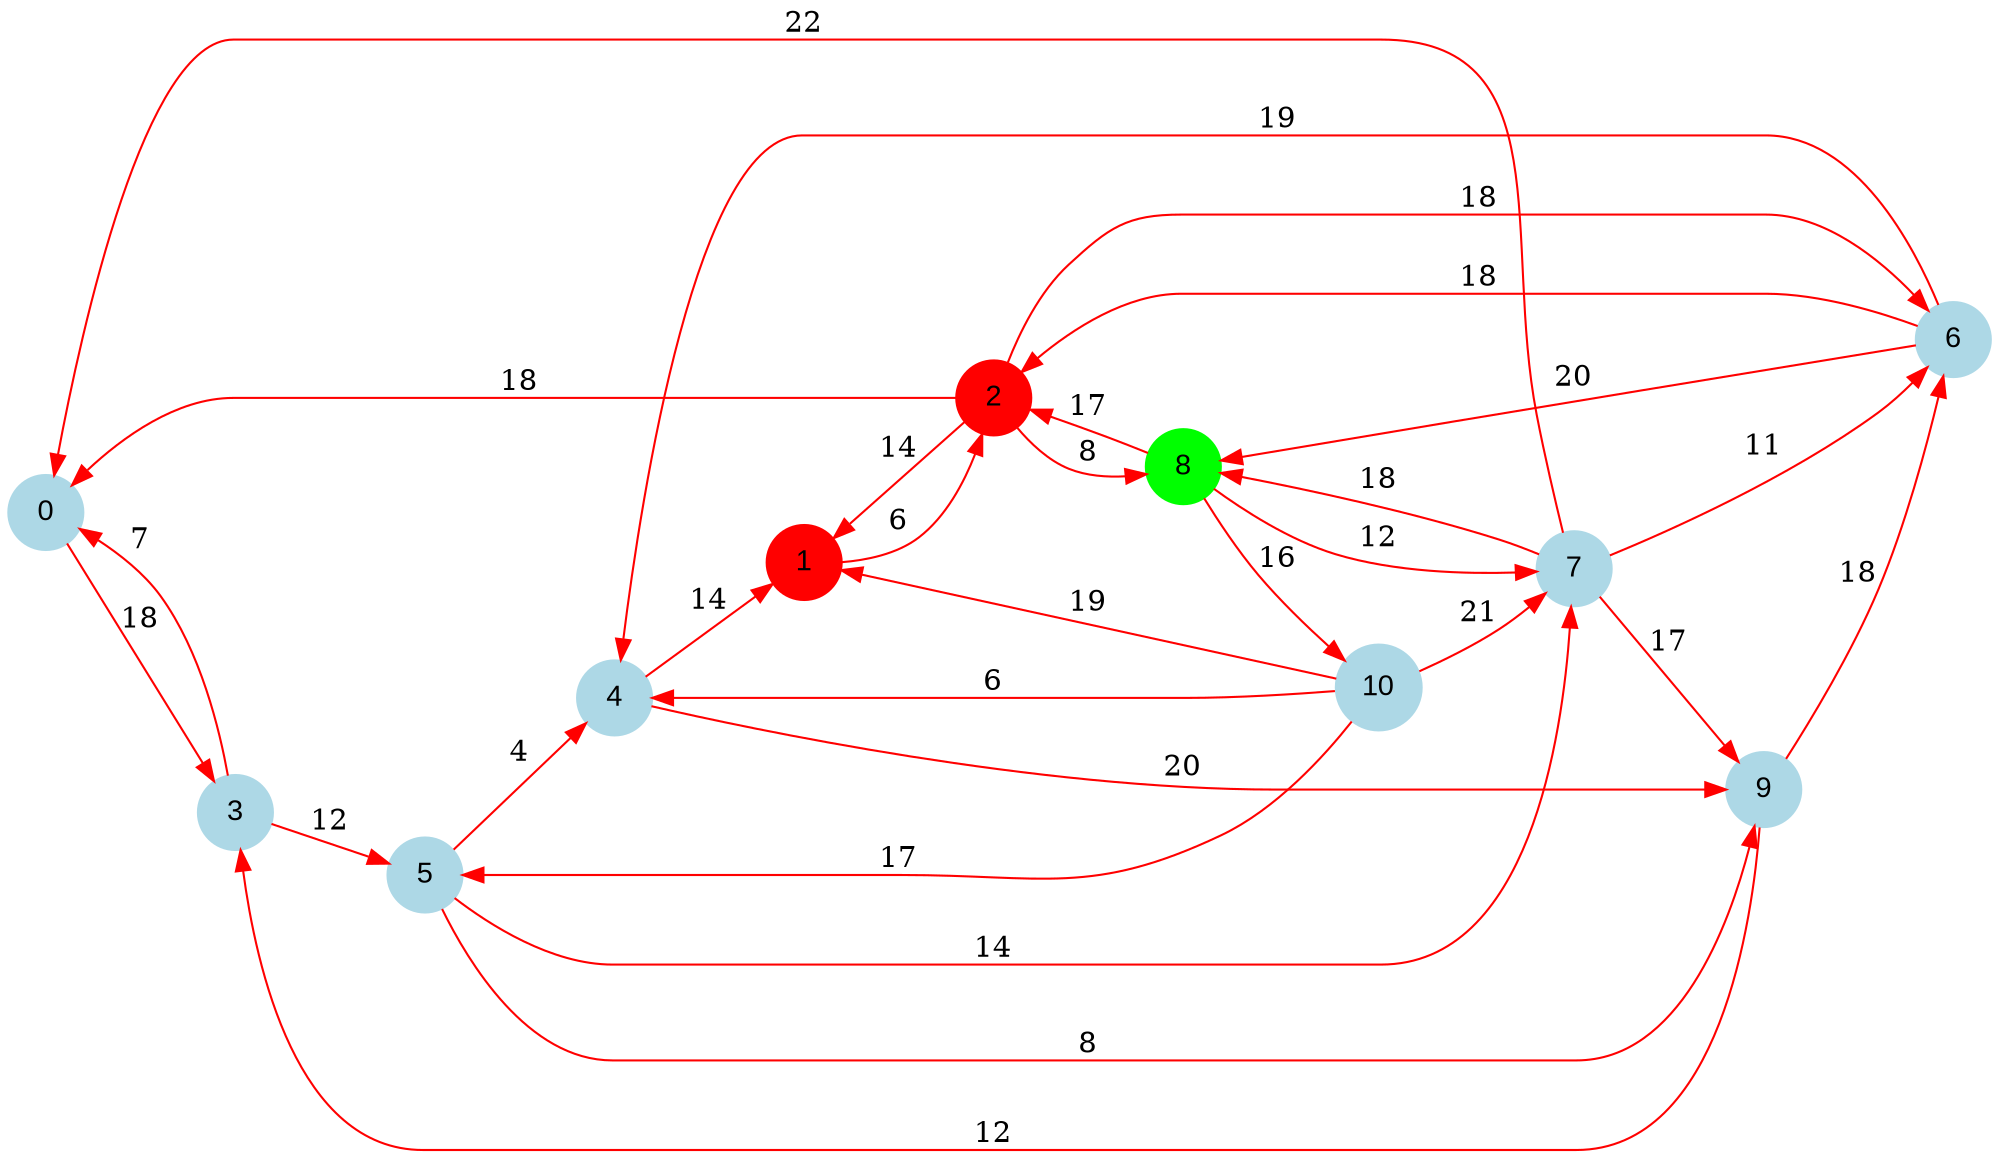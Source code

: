 digraph graphe {
rankdir = LR;
edge [color=red];
0 [fontname="Arial", shape = circle, color=lightblue, style=filled];
1 [fontname="Arial", shape = circle, color=red, style=filled];
2 [fontname="Arial", shape = circle, color=red, style=filled];
3 [fontname="Arial", shape = circle, color=lightblue, style=filled];
4 [fontname="Arial", shape = circle, color=lightblue, style=filled];
5 [fontname="Arial", shape = circle, color=lightblue, style=filled];
6 [fontname="Arial", shape = circle, color=lightblue, style=filled];
7 [fontname="Arial", shape = circle, color=lightblue, style=filled];
8 [fontname="Arial", shape = circle, color=green, style=filled];
9 [fontname="Arial", shape = circle, color=lightblue, style=filled];
10 [fontname="Arial", shape = circle, color=lightblue, style=filled];
	0 -> 3 [label = "18"];
	1 -> 2 [label = "6"];
	2 -> 0 [label = "18"];
	2 -> 1 [label = "14"];
	2 -> 6 [label = "18"];
	2 -> 8 [label = "8"];
	3 -> 0 [label = "7"];
	3 -> 5 [label = "12"];
	4 -> 1 [label = "14"];
	4 -> 9 [label = "20"];
	5 -> 4 [label = "4"];
	5 -> 7 [label = "14"];
	5 -> 9 [label = "8"];
	6 -> 2 [label = "18"];
	6 -> 4 [label = "19"];
	6 -> 8 [label = "20"];
	7 -> 0 [label = "22"];
	7 -> 6 [label = "11"];
	7 -> 8 [label = "18"];
	7 -> 9 [label = "17"];
	8 -> 2 [label = "17"];
	8 -> 7 [label = "12"];
	8 -> 10 [label = "16"];
	9 -> 3 [label = "12"];
	9 -> 6 [label = "18"];
	10 -> 1 [label = "19"];
	10 -> 4 [label = "6"];
	10 -> 5 [label = "17"];
	10 -> 7 [label = "21"];
}